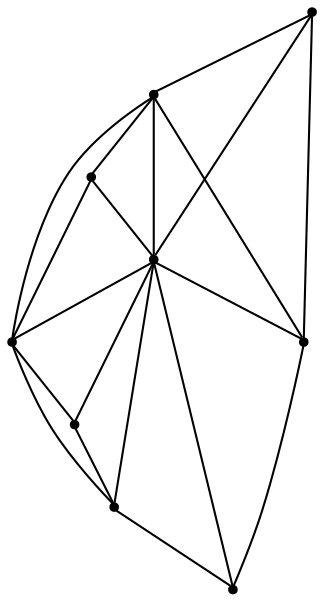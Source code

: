 graph {
  node [shape=point,comment="{\"directed\":false,\"doi\":\"10.1007/978-3-319-73915-1_1\",\"figure\":\"5 (1)\"}"]

  v0 [pos="1388.2794722591968,323.76048626177686"]
  v1 [pos="1402.2400550111006,360.98776582134724"]
  v2 [pos="1419.7855301933505,407.7645892220746"]
  v3 [pos="1263.1012208316351,474.200214595045"]
  v4 [pos="1137.0936492604574,468.34427795600357"]
  v5 [pos="1241.7103314717313,388.0948978667591"]
  v6 [pos="1237.8054939177384,286.2882909645317"]
  v7 [pos="1137.0936492604574,305.8170959585619"]
  v8 [pos="1112.290764377928,408.73544528485814"]

  v4 -- v2 [id="-3",pos="1137.0936492604574,468.34427795600357 1419.7855301933505,407.7645892220746 1419.7855301933505,407.7645892220746 1419.7855301933505,407.7645892220746"]
  v7 -- v0 [id="-6",pos="1137.0936492604574,305.8170959585619 1388.2794722591968,323.76048626177686 1388.2794722591968,323.76048626177686 1388.2794722591968,323.76048626177686"]
  v8 -- v5 [id="-8",pos="1112.290764377928,408.73544528485814 1241.7103314717313,388.0948978667591 1241.7103314717313,388.0948978667591 1241.7103314717313,388.0948978667591"]
  v8 -- v7 [id="-9",pos="1112.290764377928,408.73544528485814 1137.0936492604574,305.8170959585619 1137.0936492604574,305.8170959585619 1137.0936492604574,305.8170959585619"]
  v7 -- v6 [id="-10",pos="1137.0936492604574,305.8170959585619 1237.8054939177384,286.2882909645317 1237.8054939177384,286.2882909645317 1237.8054939177384,286.2882909645317"]
  v4 -- v8 [id="-11",pos="1137.0936492604574,468.34427795600357 1112.290764377928,408.73544528485814 1112.290764377928,408.73544528485814 1112.290764377928,408.73544528485814"]
  v4 -- v7 [id="-13",pos="1137.0936492604574,468.34427795600357 1137.0936492604574,305.8170959585619 1137.0936492604574,305.8170959585619 1137.0936492604574,305.8170959585619"]
  v6 -- v0 [id="-15",pos="1237.8054939177384,286.2882909645317 1388.2794722591968,323.76048626177686 1388.2794722591968,323.76048626177686 1388.2794722591968,323.76048626177686"]
  v5 -- v7 [id="-16",pos="1241.7103314717313,388.0948978667591 1137.0936492604574,305.8170959585619 1137.0936492604574,305.8170959585619 1137.0936492604574,305.8170959585619"]
  v5 -- v0 [id="-17",pos="1241.7103314717313,388.0948978667591 1388.2794722591968,323.76048626177686 1388.2794722591968,323.76048626177686 1388.2794722591968,323.76048626177686"]
  v5 -- v6 [id="-18",pos="1241.7103314717313,388.0948978667591 1237.8054939177384,286.2882909645317 1237.8054939177384,286.2882909645317 1237.8054939177384,286.2882909645317"]
  v5 -- v4 [id="-19",pos="1241.7103314717313,388.0948978667591 1137.0936492604574,468.34427795600357 1137.0936492604574,468.34427795600357 1137.0936492604574,468.34427795600357"]
  v5 -- v2 [id="-20",pos="1241.7103314717313,388.0948978667591 1419.7855301933505,407.7645892220746 1419.7855301933505,407.7645892220746 1419.7855301933505,407.7645892220746"]
  v5 -- v3 [id="-21",pos="1241.7103314717313,388.0948978667591 1263.1012208316351,474.200214595045 1263.1012208316351,474.200214595045 1263.1012208316351,474.200214595045"]
  v5 -- v1 [id="-22",pos="1241.7103314717313,388.0948978667591 1402.2400550111006,360.98776582134724 1402.2400550111006,360.98776582134724 1402.2400550111006,360.98776582134724"]
  v3 -- v4 [id="-23",pos="1263.1012208316351,474.200214595045 1137.0936492604574,468.34427795600357 1137.0936492604574,468.34427795600357 1137.0936492604574,468.34427795600357"]
  v3 -- v2 [id="-24",pos="1263.1012208316351,474.200214595045 1419.7855301933505,407.7645892220746 1419.7855301933505,407.7645892220746 1419.7855301933505,407.7645892220746"]
  v0 -- v1 [id="-25",pos="1388.2794722591968,323.76048626177686 1402.2400550111006,360.98776582134724 1402.2400550111006,360.98776582134724 1402.2400550111006,360.98776582134724"]
  v2 -- v1 [id="-26",pos="1419.7855301933505,407.7645892220746 1402.2400550111006,360.98776582134724 1402.2400550111006,360.98776582134724 1402.2400550111006,360.98776582134724"]
}